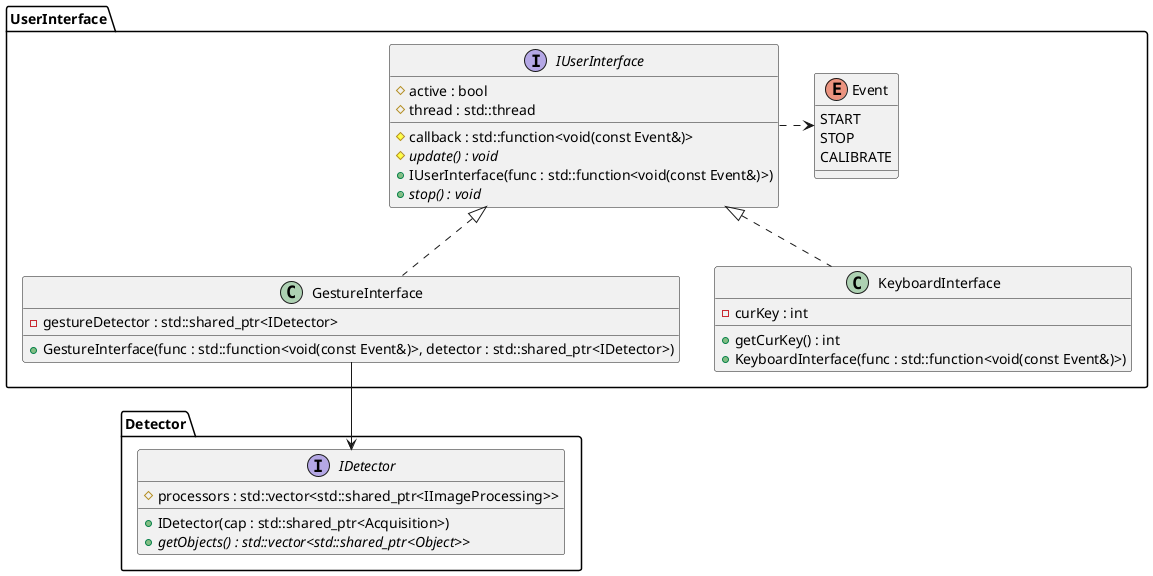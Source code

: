 @startuml

package Detector
{
    interface IDetector
    {
        + IDetector(cap : std::shared_ptr<Acquisition>)
        + //getObjects() : std::vector<std::shared_ptr<Object>>//

        # processors : std::vector<std::shared_ptr<IImageProcessing>>
    }
}

package UserInterface
{
    enum Event
    {
        START
        STOP
        CALIBRATE
    }

    interface IUserInterface
    {
        # active : bool
        # thread : std::thread
        # callback : std::function<void(const Event&)>
        # //update() : void//
        + IUserInterface(func : std::function<void(const Event&)>)
        + //stop() : void//
    }

    class GestureInterface
    {
        - gestureDetector : std::shared_ptr<IDetector>
        + GestureInterface(func : std::function<void(const Event&)>, detector : std::shared_ptr<IDetector>)
    }

    class KeyboardInterface
    {
        - curKey : int
        + getCurKey() : int
        + KeyboardInterface(func : std::function<void(const Event&)>)
    }
}

IUserInterface .> Event
IUserInterface <|.. GestureInterface
IUserInterface <|.. KeyboardInterface

GestureInterface --> IDetector


@enduml
